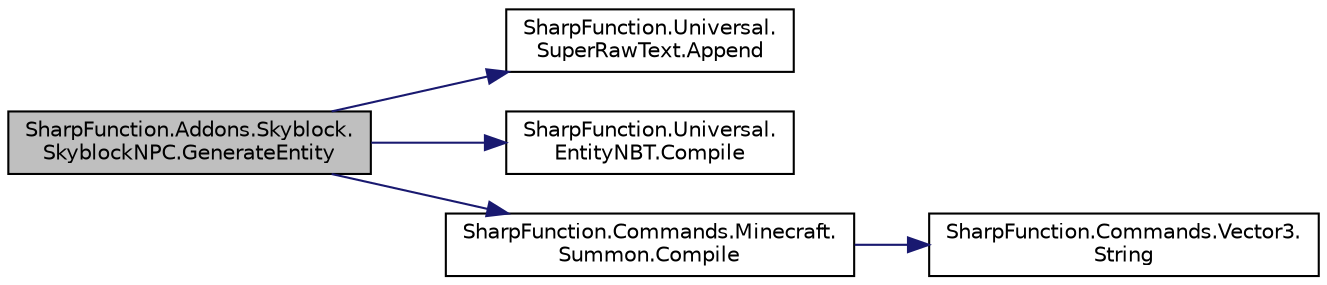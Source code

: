 digraph "SharpFunction.Addons.Skyblock.SkyblockNPC.GenerateEntity"
{
 // LATEX_PDF_SIZE
  edge [fontname="Helvetica",fontsize="10",labelfontname="Helvetica",labelfontsize="10"];
  node [fontname="Helvetica",fontsize="10",shape=record];
  rankdir="LR";
  Node1 [label="SharpFunction.Addons.Skyblock.\lSkyblockNPC.GenerateEntity",height=0.2,width=0.4,color="black", fillcolor="grey75", style="filled", fontcolor="black",tooltip="Generates command to summon the NPC"];
  Node1 -> Node2 [color="midnightblue",fontsize="10",style="solid",fontname="Helvetica"];
  Node2 [label="SharpFunction.Universal.\lSuperRawText.Append",height=0.2,width=0.4,color="black", fillcolor="white", style="filled",URL="$class_sharp_function_1_1_universal_1_1_super_raw_text.html#ae5c5d2fb457e5a59aee9363ef56c5902",tooltip="Appends pre-baked json text formatting to line"];
  Node1 -> Node3 [color="midnightblue",fontsize="10",style="solid",fontname="Helvetica"];
  Node3 [label="SharpFunction.Universal.\lEntityNBT.Compile",height=0.2,width=0.4,color="black", fillcolor="white", style="filled",URL="$class_sharp_function_1_1_universal_1_1_entity_n_b_t.html#a9b964df33a973a5058fb77fe58a134f7",tooltip="Compiles tags to non jsonified NBT data"];
  Node1 -> Node4 [color="midnightblue",fontsize="10",style="solid",fontname="Helvetica"];
  Node4 [label="SharpFunction.Commands.Minecraft.\lSummon.Compile",height=0.2,width=0.4,color="black", fillcolor="white", style="filled",URL="$class_sharp_function_1_1_commands_1_1_minecraft_1_1_summon.html#a60dd215fd803ba585fc43f1c3156c214",tooltip="Compiles the /summon command"];
  Node4 -> Node5 [color="midnightblue",fontsize="10",style="solid",fontname="Helvetica"];
  Node5 [label="SharpFunction.Commands.Vector3.\lString",height=0.2,width=0.4,color="black", fillcolor="white", style="filled",URL="$struct_sharp_function_1_1_commands_1_1_vector3.html#ac43e3997e7018e3961b6ae11e66c2816",tooltip="Coverts Position to game coordinates"];
}

